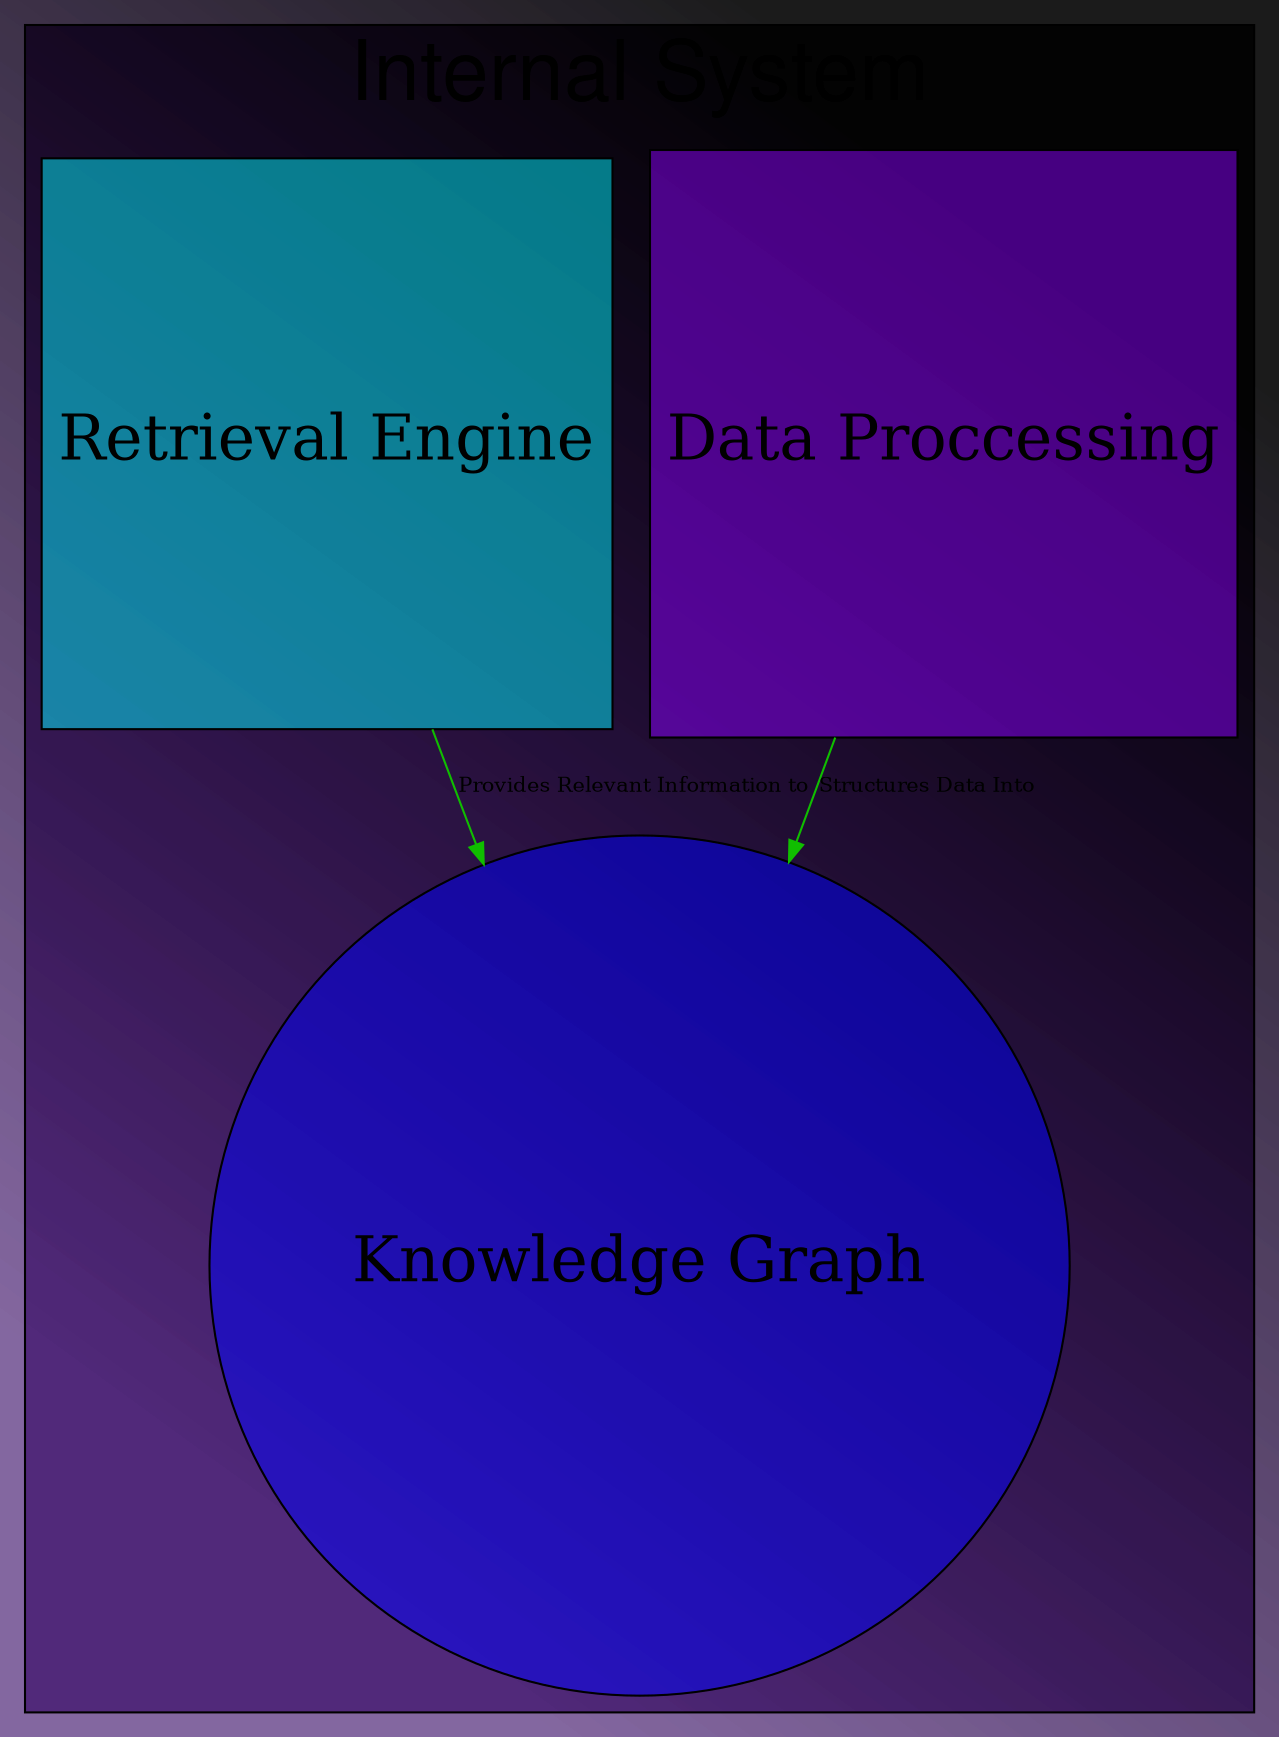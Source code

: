 digraph KnowledgeBoardSystem {
    bgcolor="#30006097:#000000e3"
    gradientangle=45
    fontname="Helvetica,Arial,sans-serif"
    edge [color="#10be00"];

    subgraph cluster_InternalSystem {
      label="Internal System"
      fontsize="40"

      node [label="Data Proccessing" fontsize="30" shape=square fillcolor="#8c00ff80" style=filled] a2;
      node [label="Knowledge Graph" fontsize="30" shape=circle fillcolor="#0000ff80" style=filled] a1;
      node [label="Retrieval Engine" fontsize="30" shape=square fillcolor="#00f2ff80" style=filled] a0;

      a2 -> a1 [label="Structures Data Into" fontsize="10"]
      a0 -> a1 [label="Provides Relevant Information to" fontsize="10"]
    }
    // subgraph ExternalSystem {
    //   [label="Data Sources"];
    // }


    // D [label="Retrieval Engine"];
    // E [label="Knowledge Board Generator"];
    // F [label="User Dashboard"];
    // G [label="User Input"];


    // A -> B [label="Ingest"];
    // B -> C [label="Structure"];
    // C -> D [label="Query"];
    // D -> E [label="Relevant Info"];
    // E -> F [label="Dynamic Content"];
    // G -> E [label="Project Requirements"];
    // H -> B [label="Assist Processing"];
    // H -> D [label="Enhance Retrieval"];
    // H -> E [label="Generate Content"];
}